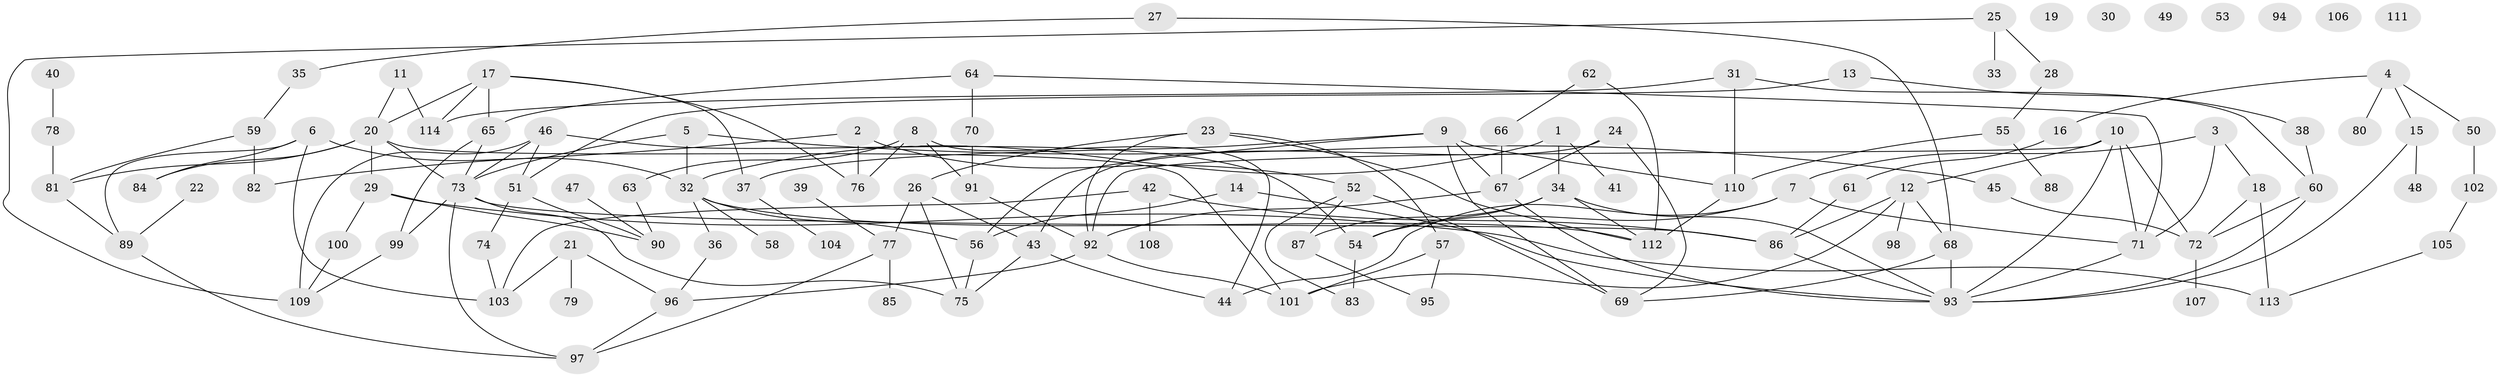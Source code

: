 // coarse degree distribution, {5: 0.10526315789473684, 3: 0.12280701754385964, 11: 0.03508771929824561, 8: 0.07017543859649122, 4: 0.15789473684210525, 6: 0.07017543859649122, 2: 0.14035087719298245, 0: 0.12280701754385964, 1: 0.15789473684210525, 10: 0.017543859649122806}
// Generated by graph-tools (version 1.1) at 2025/16/03/04/25 18:16:29]
// undirected, 114 vertices, 167 edges
graph export_dot {
graph [start="1"]
  node [color=gray90,style=filled];
  1;
  2;
  3;
  4;
  5;
  6;
  7;
  8;
  9;
  10;
  11;
  12;
  13;
  14;
  15;
  16;
  17;
  18;
  19;
  20;
  21;
  22;
  23;
  24;
  25;
  26;
  27;
  28;
  29;
  30;
  31;
  32;
  33;
  34;
  35;
  36;
  37;
  38;
  39;
  40;
  41;
  42;
  43;
  44;
  45;
  46;
  47;
  48;
  49;
  50;
  51;
  52;
  53;
  54;
  55;
  56;
  57;
  58;
  59;
  60;
  61;
  62;
  63;
  64;
  65;
  66;
  67;
  68;
  69;
  70;
  71;
  72;
  73;
  74;
  75;
  76;
  77;
  78;
  79;
  80;
  81;
  82;
  83;
  84;
  85;
  86;
  87;
  88;
  89;
  90;
  91;
  92;
  93;
  94;
  95;
  96;
  97;
  98;
  99;
  100;
  101;
  102;
  103;
  104;
  105;
  106;
  107;
  108;
  109;
  110;
  111;
  112;
  113;
  114;
  1 -- 32;
  1 -- 34;
  1 -- 41;
  2 -- 52;
  2 -- 76;
  2 -- 82;
  3 -- 7;
  3 -- 18;
  3 -- 71;
  4 -- 15;
  4 -- 16;
  4 -- 50;
  4 -- 80;
  5 -- 32;
  5 -- 45;
  5 -- 73;
  6 -- 32;
  6 -- 84;
  6 -- 89;
  6 -- 103;
  7 -- 44;
  7 -- 54;
  7 -- 71;
  8 -- 44;
  8 -- 63;
  8 -- 76;
  8 -- 91;
  9 -- 37;
  9 -- 56;
  9 -- 67;
  9 -- 69;
  9 -- 110;
  10 -- 12;
  10 -- 71;
  10 -- 72;
  10 -- 92;
  10 -- 93;
  11 -- 20;
  11 -- 114;
  12 -- 68;
  12 -- 86;
  12 -- 98;
  12 -- 101;
  13 -- 38;
  13 -- 51;
  14 -- 56;
  14 -- 93;
  15 -- 48;
  15 -- 93;
  16 -- 61;
  17 -- 20;
  17 -- 37;
  17 -- 65;
  17 -- 76;
  17 -- 114;
  18 -- 72;
  18 -- 113;
  20 -- 29;
  20 -- 73;
  20 -- 81;
  20 -- 84;
  20 -- 101;
  21 -- 79;
  21 -- 96;
  21 -- 103;
  22 -- 89;
  23 -- 26;
  23 -- 57;
  23 -- 92;
  23 -- 112;
  24 -- 43;
  24 -- 67;
  24 -- 69;
  25 -- 28;
  25 -- 33;
  25 -- 109;
  26 -- 43;
  26 -- 75;
  26 -- 77;
  27 -- 35;
  27 -- 68;
  28 -- 55;
  29 -- 90;
  29 -- 100;
  29 -- 113;
  31 -- 60;
  31 -- 110;
  31 -- 114;
  32 -- 36;
  32 -- 56;
  32 -- 58;
  32 -- 112;
  34 -- 54;
  34 -- 87;
  34 -- 93;
  34 -- 112;
  35 -- 59;
  36 -- 96;
  37 -- 104;
  38 -- 60;
  39 -- 77;
  40 -- 78;
  42 -- 86;
  42 -- 103;
  42 -- 108;
  43 -- 44;
  43 -- 75;
  45 -- 72;
  46 -- 51;
  46 -- 54;
  46 -- 73;
  46 -- 109;
  47 -- 90;
  50 -- 102;
  51 -- 74;
  51 -- 90;
  52 -- 69;
  52 -- 83;
  52 -- 87;
  54 -- 83;
  55 -- 88;
  55 -- 110;
  56 -- 75;
  57 -- 95;
  57 -- 101;
  59 -- 81;
  59 -- 82;
  60 -- 72;
  60 -- 93;
  61 -- 86;
  62 -- 66;
  62 -- 112;
  63 -- 90;
  64 -- 65;
  64 -- 70;
  64 -- 71;
  65 -- 73;
  65 -- 99;
  66 -- 67;
  67 -- 92;
  67 -- 93;
  68 -- 69;
  68 -- 93;
  70 -- 91;
  71 -- 93;
  72 -- 107;
  73 -- 75;
  73 -- 86;
  73 -- 97;
  73 -- 99;
  74 -- 103;
  77 -- 85;
  77 -- 97;
  78 -- 81;
  81 -- 89;
  86 -- 93;
  87 -- 95;
  89 -- 97;
  91 -- 92;
  92 -- 96;
  92 -- 101;
  96 -- 97;
  99 -- 109;
  100 -- 109;
  102 -- 105;
  105 -- 113;
  110 -- 112;
}
